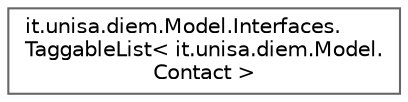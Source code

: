 digraph "Graphical Class Hierarchy"
{
 // LATEX_PDF_SIZE
  bgcolor="transparent";
  edge [fontname=Helvetica,fontsize=10,labelfontname=Helvetica,labelfontsize=10];
  node [fontname=Helvetica,fontsize=10,shape=box,height=0.2,width=0.4];
  rankdir="LR";
  Node0 [id="Node000000",label="it.unisa.diem.Model.Interfaces.\lTaggableList\< it.unisa.diem.Model.\lContact \>",height=0.2,width=0.4,color="grey40", fillcolor="white", style="filled",URL="$interfaceit_1_1unisa_1_1diem_1_1Model_1_1Interfaces_1_1TaggableList.html",tooltip=" "];
}
